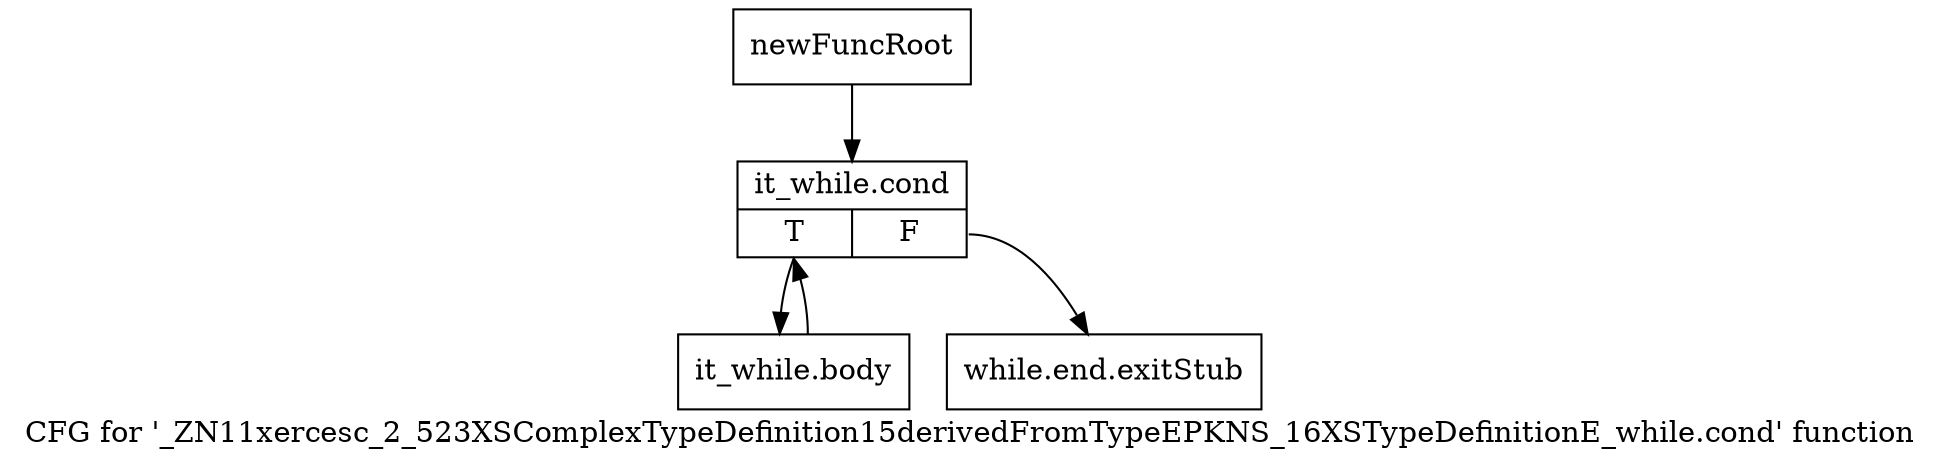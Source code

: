 digraph "CFG for '_ZN11xercesc_2_523XSComplexTypeDefinition15derivedFromTypeEPKNS_16XSTypeDefinitionE_while.cond' function" {
	label="CFG for '_ZN11xercesc_2_523XSComplexTypeDefinition15derivedFromTypeEPKNS_16XSTypeDefinitionE_while.cond' function";

	Node0x9bdb3f0 [shape=record,label="{newFuncRoot}"];
	Node0x9bdb3f0 -> Node0x9bdb890;
	Node0x9bdb840 [shape=record,label="{while.end.exitStub}"];
	Node0x9bdb890 [shape=record,label="{it_while.cond|{<s0>T|<s1>F}}"];
	Node0x9bdb890:s0 -> Node0x9bdb8e0;
	Node0x9bdb890:s1 -> Node0x9bdb840;
	Node0x9bdb8e0 [shape=record,label="{it_while.body}"];
	Node0x9bdb8e0 -> Node0x9bdb890;
}

